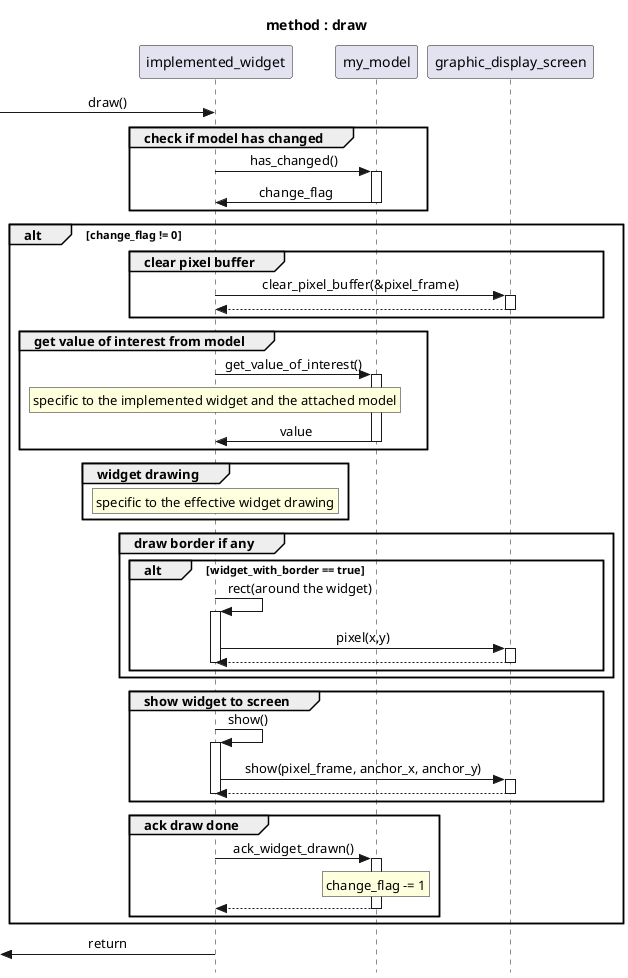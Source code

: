@startuml draw
title method : draw
skinparam style strictuml
skinparam SequenceMessageAlignment center
[-> implemented_widget : draw()
group check if model has changed
my_model <- implemented_widget ++: has_changed()
my_model -> implemented_widget --: change_flag
end
alt change_flag != 0

group clear pixel buffer
implemented_widget -> graphic_display_screen ++: clear_pixel_buffer(&pixel_frame)
return
end
group get value of interest from model
my_model <- implemented_widget ++: get_value_of_interest()
rnote over implemented_widget : specific to the implemented widget and the attached model
my_model -> implemented_widget --: value
end
group widget drawing
rnote over implemented_widget : specific to the effective widget drawing
end

group draw border if any
alt widget_with_border == true
implemented_widget -> implemented_widget ++: rect(around the widget)
implemented_widget -> graphic_display_screen ++: pixel(x,y)
return
deactivate implemented_widget
end
end
group show widget to screen
implemented_widget-> implemented_widget ++ : show()
implemented_widget -> graphic_display_screen ++: show(pixel_frame, anchor_x, anchor_y)
return
deactivate implemented_widget
end

group ack draw done 
implemented_widget -> my_model ++: ack_widget_drawn()
rnote over my_model : change_flag -= 1
return
end

end
[<- implemented_widget: return
@enduml


